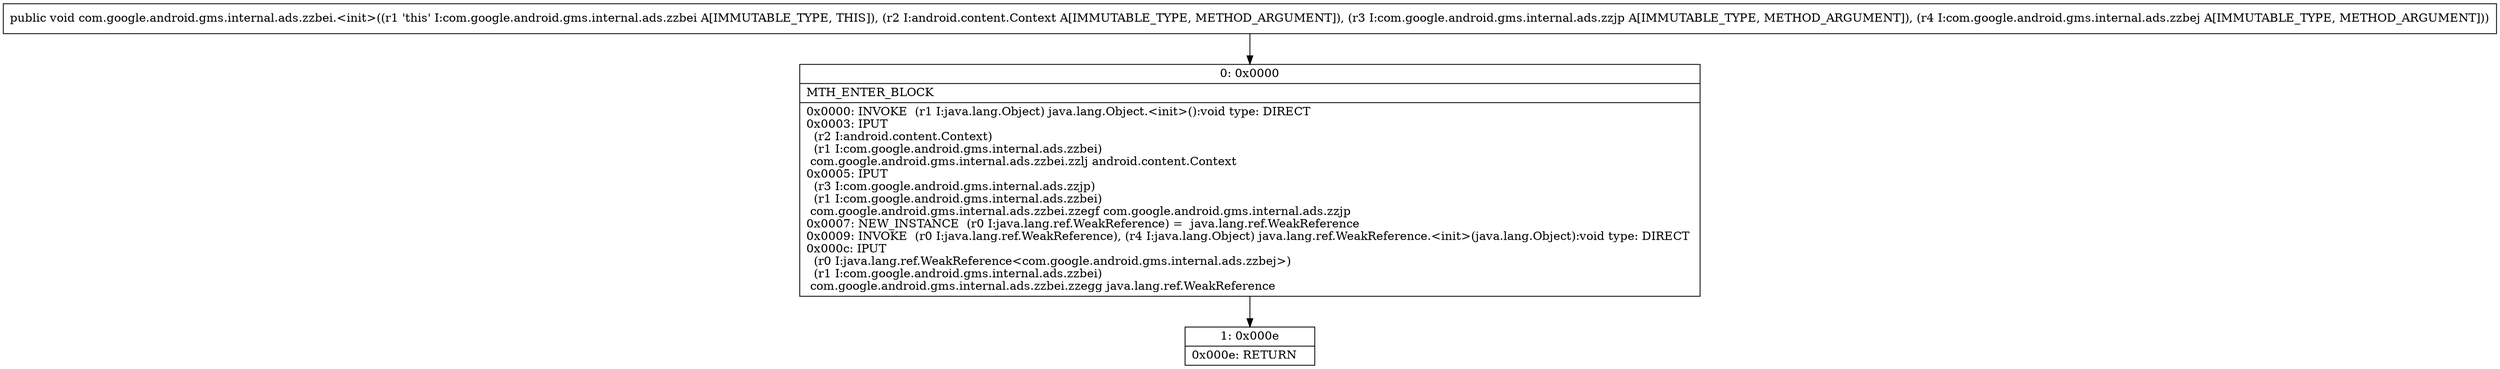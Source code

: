 digraph "CFG forcom.google.android.gms.internal.ads.zzbei.\<init\>(Landroid\/content\/Context;Lcom\/google\/android\/gms\/internal\/ads\/zzjp;Lcom\/google\/android\/gms\/internal\/ads\/zzbej;)V" {
Node_0 [shape=record,label="{0\:\ 0x0000|MTH_ENTER_BLOCK\l|0x0000: INVOKE  (r1 I:java.lang.Object) java.lang.Object.\<init\>():void type: DIRECT \l0x0003: IPUT  \l  (r2 I:android.content.Context)\l  (r1 I:com.google.android.gms.internal.ads.zzbei)\l com.google.android.gms.internal.ads.zzbei.zzlj android.content.Context \l0x0005: IPUT  \l  (r3 I:com.google.android.gms.internal.ads.zzjp)\l  (r1 I:com.google.android.gms.internal.ads.zzbei)\l com.google.android.gms.internal.ads.zzbei.zzegf com.google.android.gms.internal.ads.zzjp \l0x0007: NEW_INSTANCE  (r0 I:java.lang.ref.WeakReference) =  java.lang.ref.WeakReference \l0x0009: INVOKE  (r0 I:java.lang.ref.WeakReference), (r4 I:java.lang.Object) java.lang.ref.WeakReference.\<init\>(java.lang.Object):void type: DIRECT \l0x000c: IPUT  \l  (r0 I:java.lang.ref.WeakReference\<com.google.android.gms.internal.ads.zzbej\>)\l  (r1 I:com.google.android.gms.internal.ads.zzbei)\l com.google.android.gms.internal.ads.zzbei.zzegg java.lang.ref.WeakReference \l}"];
Node_1 [shape=record,label="{1\:\ 0x000e|0x000e: RETURN   \l}"];
MethodNode[shape=record,label="{public void com.google.android.gms.internal.ads.zzbei.\<init\>((r1 'this' I:com.google.android.gms.internal.ads.zzbei A[IMMUTABLE_TYPE, THIS]), (r2 I:android.content.Context A[IMMUTABLE_TYPE, METHOD_ARGUMENT]), (r3 I:com.google.android.gms.internal.ads.zzjp A[IMMUTABLE_TYPE, METHOD_ARGUMENT]), (r4 I:com.google.android.gms.internal.ads.zzbej A[IMMUTABLE_TYPE, METHOD_ARGUMENT])) }"];
MethodNode -> Node_0;
Node_0 -> Node_1;
}

